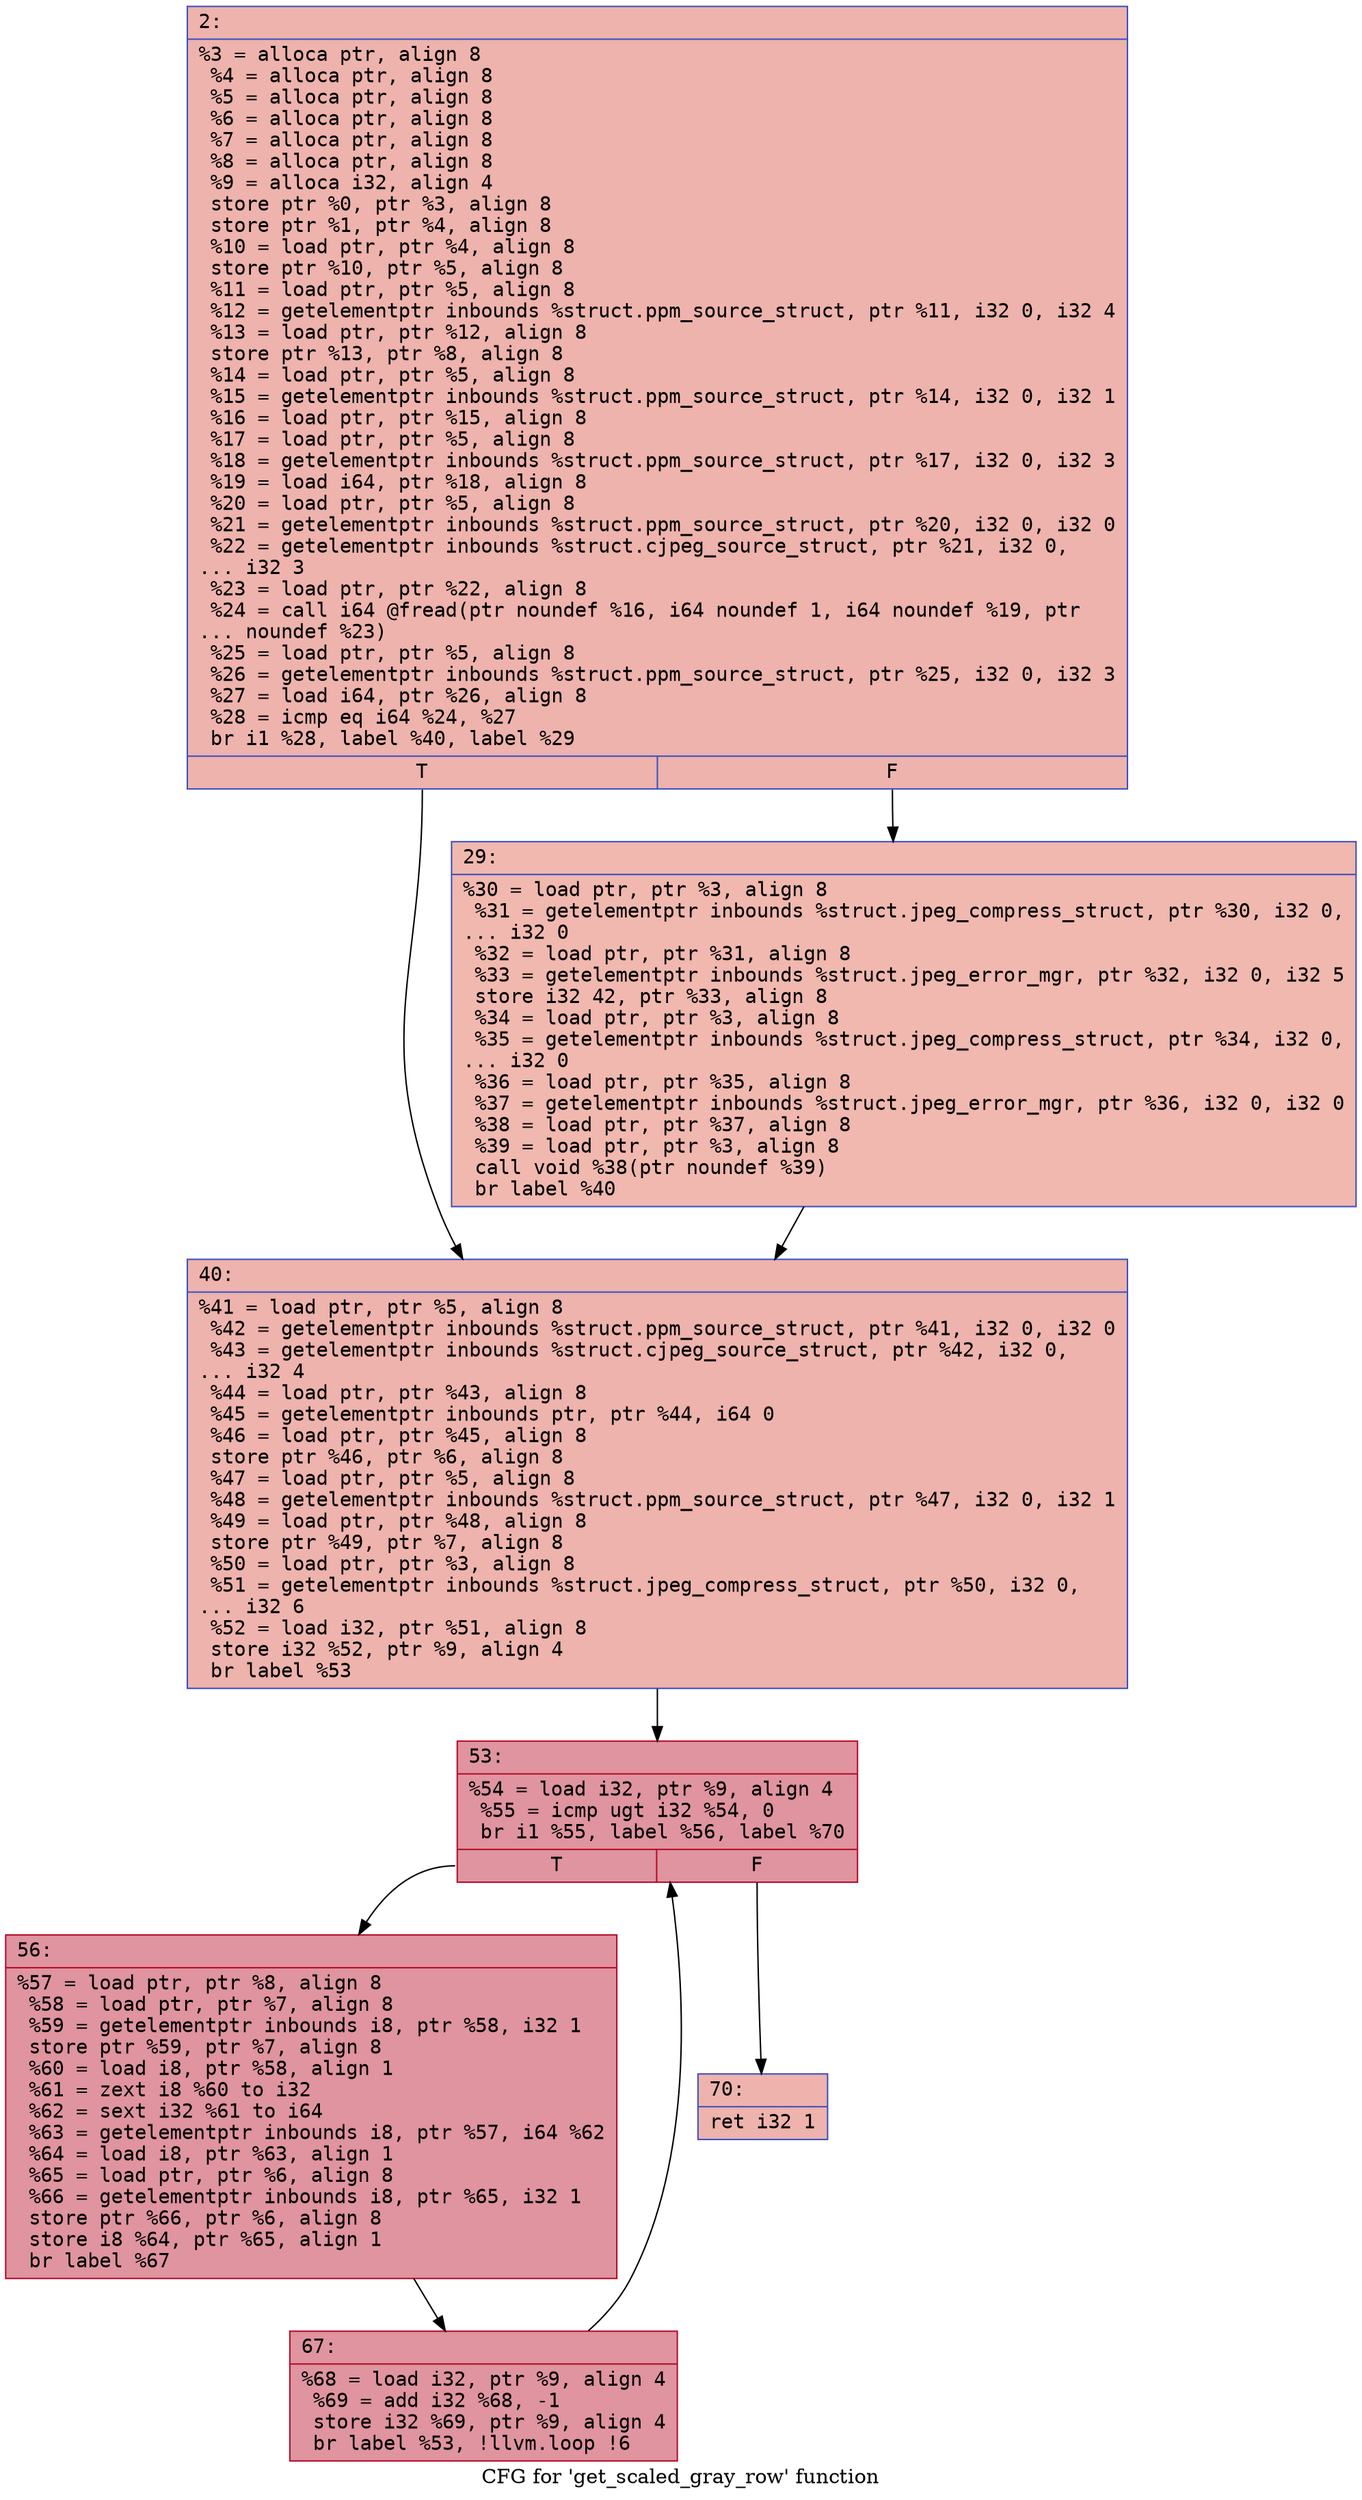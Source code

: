 digraph "CFG for 'get_scaled_gray_row' function" {
	label="CFG for 'get_scaled_gray_row' function";

	Node0x600000c63a70 [shape=record,color="#3d50c3ff", style=filled, fillcolor="#d6524470" fontname="Courier",label="{2:\l|  %3 = alloca ptr, align 8\l  %4 = alloca ptr, align 8\l  %5 = alloca ptr, align 8\l  %6 = alloca ptr, align 8\l  %7 = alloca ptr, align 8\l  %8 = alloca ptr, align 8\l  %9 = alloca i32, align 4\l  store ptr %0, ptr %3, align 8\l  store ptr %1, ptr %4, align 8\l  %10 = load ptr, ptr %4, align 8\l  store ptr %10, ptr %5, align 8\l  %11 = load ptr, ptr %5, align 8\l  %12 = getelementptr inbounds %struct.ppm_source_struct, ptr %11, i32 0, i32 4\l  %13 = load ptr, ptr %12, align 8\l  store ptr %13, ptr %8, align 8\l  %14 = load ptr, ptr %5, align 8\l  %15 = getelementptr inbounds %struct.ppm_source_struct, ptr %14, i32 0, i32 1\l  %16 = load ptr, ptr %15, align 8\l  %17 = load ptr, ptr %5, align 8\l  %18 = getelementptr inbounds %struct.ppm_source_struct, ptr %17, i32 0, i32 3\l  %19 = load i64, ptr %18, align 8\l  %20 = load ptr, ptr %5, align 8\l  %21 = getelementptr inbounds %struct.ppm_source_struct, ptr %20, i32 0, i32 0\l  %22 = getelementptr inbounds %struct.cjpeg_source_struct, ptr %21, i32 0,\l... i32 3\l  %23 = load ptr, ptr %22, align 8\l  %24 = call i64 @fread(ptr noundef %16, i64 noundef 1, i64 noundef %19, ptr\l... noundef %23)\l  %25 = load ptr, ptr %5, align 8\l  %26 = getelementptr inbounds %struct.ppm_source_struct, ptr %25, i32 0, i32 3\l  %27 = load i64, ptr %26, align 8\l  %28 = icmp eq i64 %24, %27\l  br i1 %28, label %40, label %29\l|{<s0>T|<s1>F}}"];
	Node0x600000c63a70:s0 -> Node0x600000c63b10[tooltip="2 -> 40\nProbability 50.00%" ];
	Node0x600000c63a70:s1 -> Node0x600000c63ac0[tooltip="2 -> 29\nProbability 50.00%" ];
	Node0x600000c63ac0 [shape=record,color="#3d50c3ff", style=filled, fillcolor="#dc5d4a70" fontname="Courier",label="{29:\l|  %30 = load ptr, ptr %3, align 8\l  %31 = getelementptr inbounds %struct.jpeg_compress_struct, ptr %30, i32 0,\l... i32 0\l  %32 = load ptr, ptr %31, align 8\l  %33 = getelementptr inbounds %struct.jpeg_error_mgr, ptr %32, i32 0, i32 5\l  store i32 42, ptr %33, align 8\l  %34 = load ptr, ptr %3, align 8\l  %35 = getelementptr inbounds %struct.jpeg_compress_struct, ptr %34, i32 0,\l... i32 0\l  %36 = load ptr, ptr %35, align 8\l  %37 = getelementptr inbounds %struct.jpeg_error_mgr, ptr %36, i32 0, i32 0\l  %38 = load ptr, ptr %37, align 8\l  %39 = load ptr, ptr %3, align 8\l  call void %38(ptr noundef %39)\l  br label %40\l}"];
	Node0x600000c63ac0 -> Node0x600000c63b10[tooltip="29 -> 40\nProbability 100.00%" ];
	Node0x600000c63b10 [shape=record,color="#3d50c3ff", style=filled, fillcolor="#d6524470" fontname="Courier",label="{40:\l|  %41 = load ptr, ptr %5, align 8\l  %42 = getelementptr inbounds %struct.ppm_source_struct, ptr %41, i32 0, i32 0\l  %43 = getelementptr inbounds %struct.cjpeg_source_struct, ptr %42, i32 0,\l... i32 4\l  %44 = load ptr, ptr %43, align 8\l  %45 = getelementptr inbounds ptr, ptr %44, i64 0\l  %46 = load ptr, ptr %45, align 8\l  store ptr %46, ptr %6, align 8\l  %47 = load ptr, ptr %5, align 8\l  %48 = getelementptr inbounds %struct.ppm_source_struct, ptr %47, i32 0, i32 1\l  %49 = load ptr, ptr %48, align 8\l  store ptr %49, ptr %7, align 8\l  %50 = load ptr, ptr %3, align 8\l  %51 = getelementptr inbounds %struct.jpeg_compress_struct, ptr %50, i32 0,\l... i32 6\l  %52 = load i32, ptr %51, align 8\l  store i32 %52, ptr %9, align 4\l  br label %53\l}"];
	Node0x600000c63b10 -> Node0x600000c63b60[tooltip="40 -> 53\nProbability 100.00%" ];
	Node0x600000c63b60 [shape=record,color="#b70d28ff", style=filled, fillcolor="#b70d2870" fontname="Courier",label="{53:\l|  %54 = load i32, ptr %9, align 4\l  %55 = icmp ugt i32 %54, 0\l  br i1 %55, label %56, label %70\l|{<s0>T|<s1>F}}"];
	Node0x600000c63b60:s0 -> Node0x600000c63bb0[tooltip="53 -> 56\nProbability 96.88%" ];
	Node0x600000c63b60:s1 -> Node0x600000c63c50[tooltip="53 -> 70\nProbability 3.12%" ];
	Node0x600000c63bb0 [shape=record,color="#b70d28ff", style=filled, fillcolor="#b70d2870" fontname="Courier",label="{56:\l|  %57 = load ptr, ptr %8, align 8\l  %58 = load ptr, ptr %7, align 8\l  %59 = getelementptr inbounds i8, ptr %58, i32 1\l  store ptr %59, ptr %7, align 8\l  %60 = load i8, ptr %58, align 1\l  %61 = zext i8 %60 to i32\l  %62 = sext i32 %61 to i64\l  %63 = getelementptr inbounds i8, ptr %57, i64 %62\l  %64 = load i8, ptr %63, align 1\l  %65 = load ptr, ptr %6, align 8\l  %66 = getelementptr inbounds i8, ptr %65, i32 1\l  store ptr %66, ptr %6, align 8\l  store i8 %64, ptr %65, align 1\l  br label %67\l}"];
	Node0x600000c63bb0 -> Node0x600000c63c00[tooltip="56 -> 67\nProbability 100.00%" ];
	Node0x600000c63c00 [shape=record,color="#b70d28ff", style=filled, fillcolor="#b70d2870" fontname="Courier",label="{67:\l|  %68 = load i32, ptr %9, align 4\l  %69 = add i32 %68, -1\l  store i32 %69, ptr %9, align 4\l  br label %53, !llvm.loop !6\l}"];
	Node0x600000c63c00 -> Node0x600000c63b60[tooltip="67 -> 53\nProbability 100.00%" ];
	Node0x600000c63c50 [shape=record,color="#3d50c3ff", style=filled, fillcolor="#d6524470" fontname="Courier",label="{70:\l|  ret i32 1\l}"];
}
